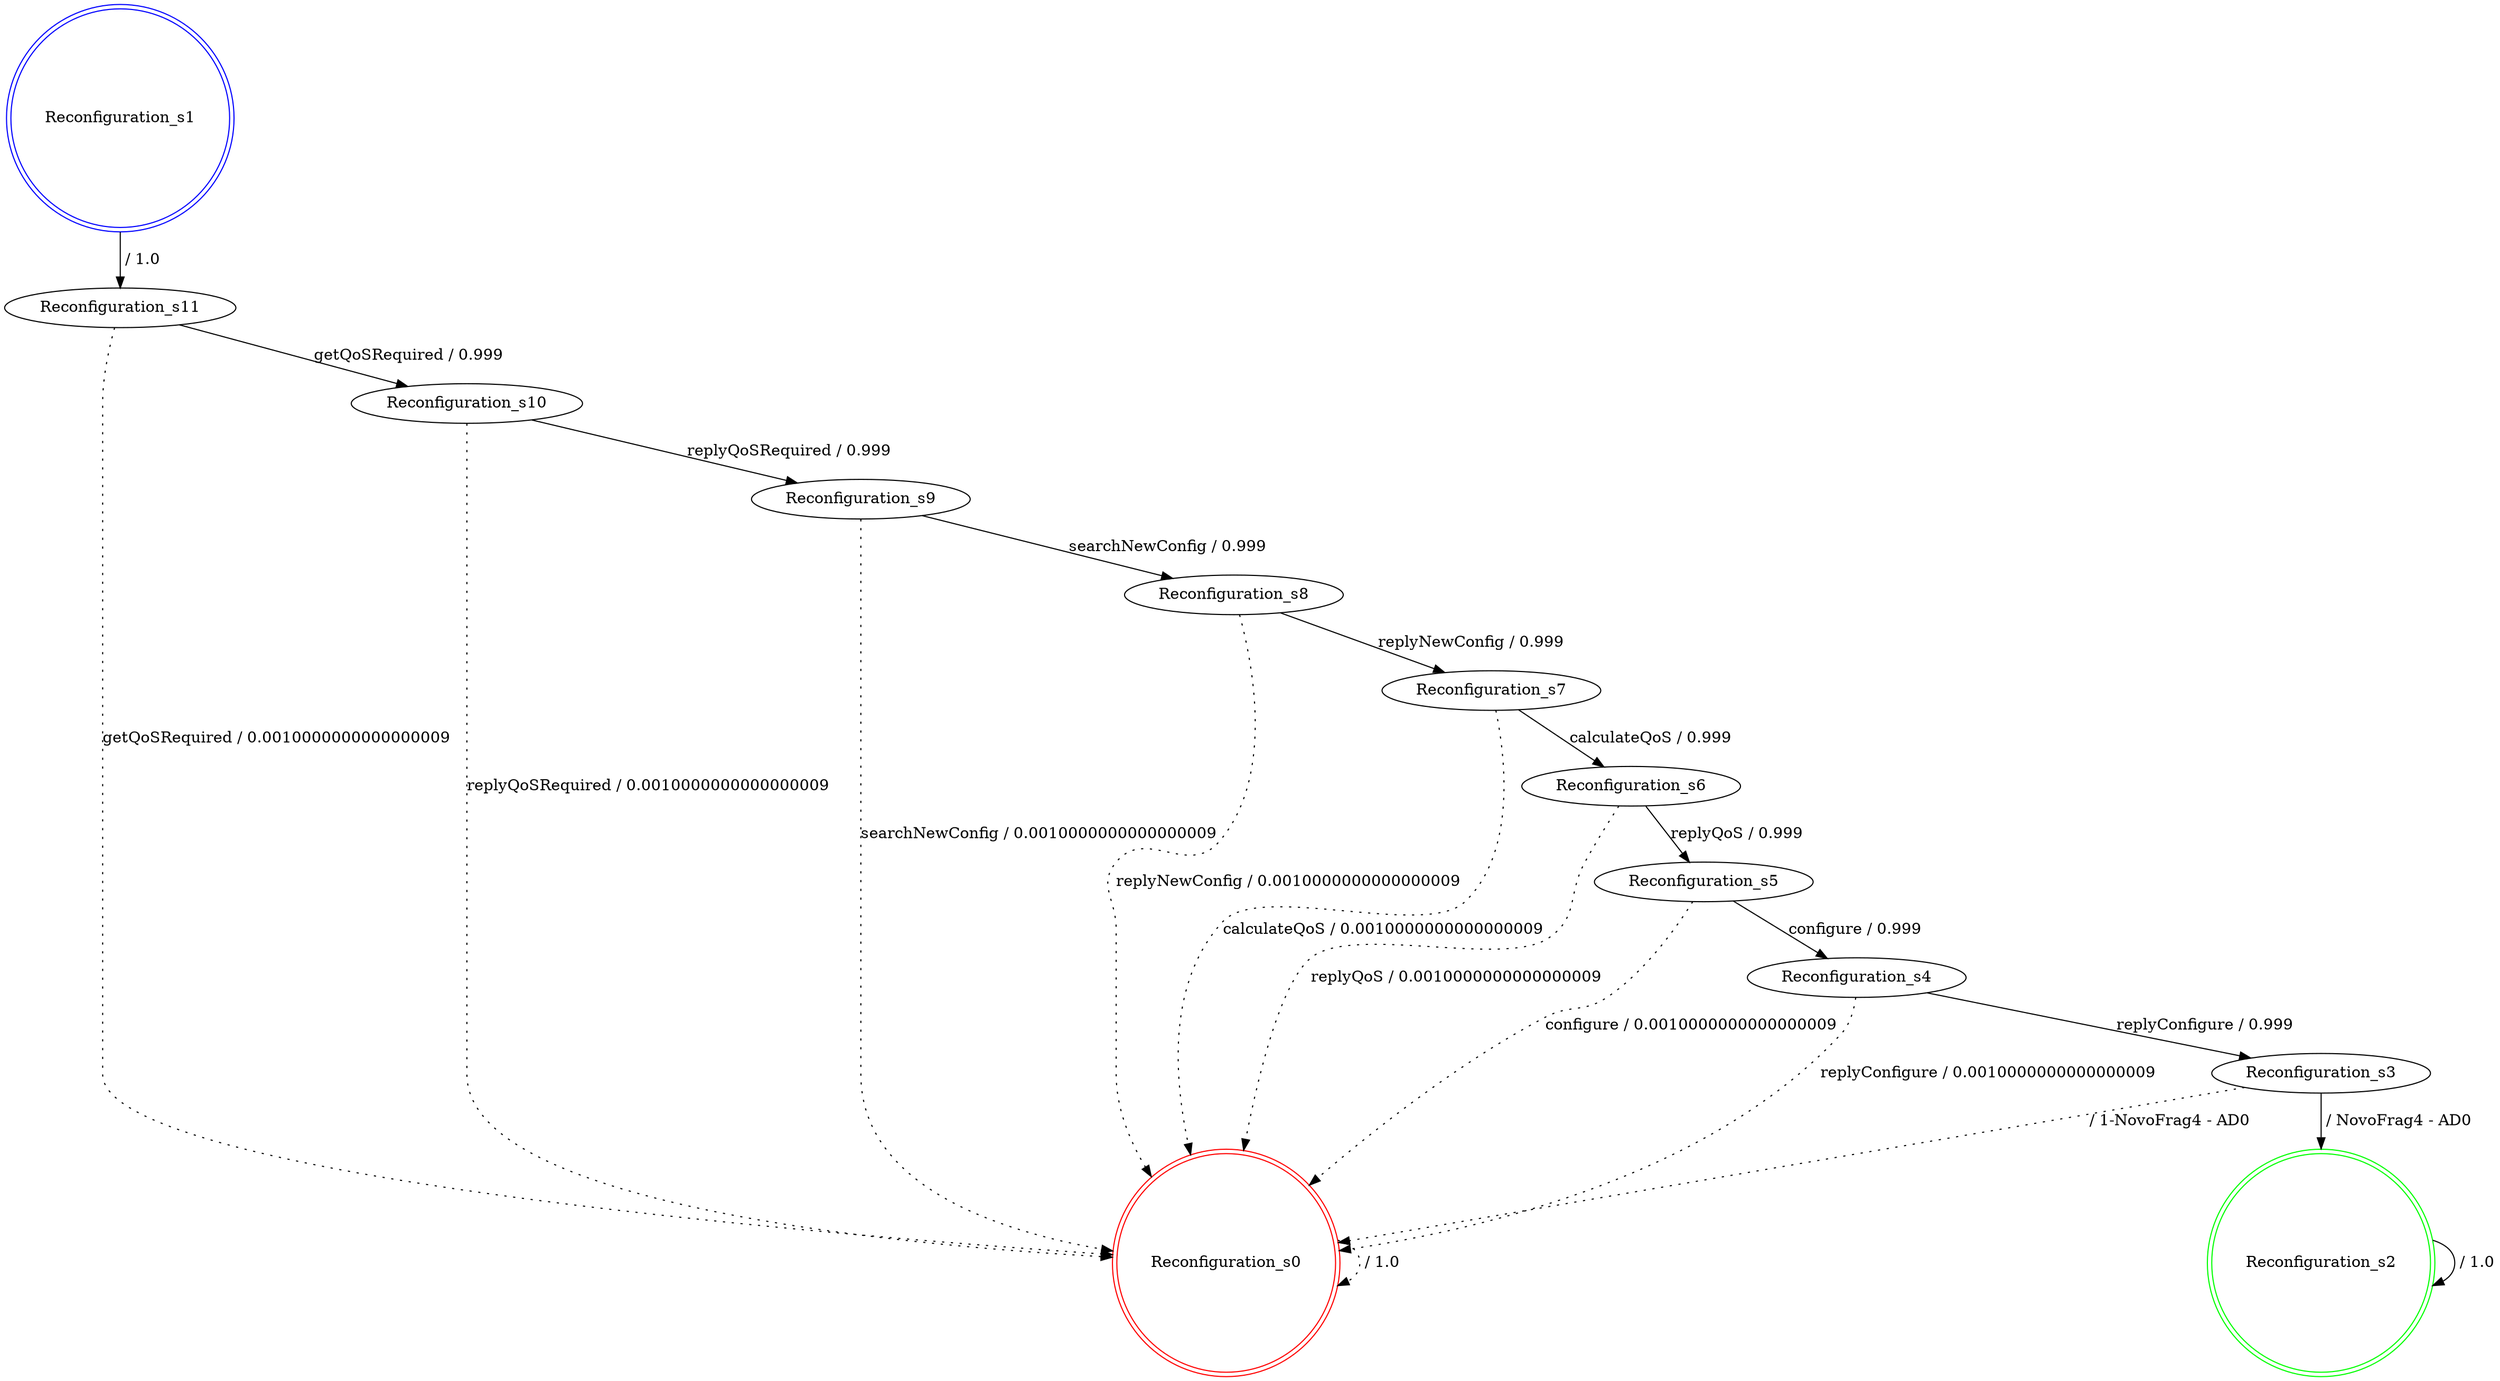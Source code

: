 digraph graphname {
Reconfiguration_s0 [label="Reconfiguration_s0",color=red,shape=doublecircle ];
Reconfiguration_s1 [label="Reconfiguration_s1",color=blue,shape=doublecircle ];
Reconfiguration_s2 [label="Reconfiguration_s2",color=green,shape=doublecircle ];
Reconfiguration_s3 [label="Reconfiguration_s3" ];
Reconfiguration_s4 [label="Reconfiguration_s4" ];
Reconfiguration_s5 [label="Reconfiguration_s5" ];
Reconfiguration_s6 [label="Reconfiguration_s6" ];
Reconfiguration_s7 [label="Reconfiguration_s7" ];
Reconfiguration_s8 [label="Reconfiguration_s8" ];
Reconfiguration_s9 [label="Reconfiguration_s9" ];
Reconfiguration_s10 [label="Reconfiguration_s10" ];
Reconfiguration_s11 [label="Reconfiguration_s11" ];
Reconfiguration_s0 -> Reconfiguration_s0 [label=" / 1.0", style=dotted];
Reconfiguration_s1 -> Reconfiguration_s11 [label=" / 1.0"];
Reconfiguration_s2 -> Reconfiguration_s2 [label=" / 1.0"];
Reconfiguration_s3 -> Reconfiguration_s2 [label=" / NovoFrag4 - AD0"];
Reconfiguration_s3 -> Reconfiguration_s0 [label=" / 1-NovoFrag4 - AD0", style=dotted];
Reconfiguration_s4 -> Reconfiguration_s3 [label="replyConfigure / 0.999"];
Reconfiguration_s4 -> Reconfiguration_s0 [label="replyConfigure / 0.0010000000000000009", style=dotted];
Reconfiguration_s5 -> Reconfiguration_s4 [label="configure / 0.999"];
Reconfiguration_s5 -> Reconfiguration_s0 [label="configure / 0.0010000000000000009", style=dotted];
Reconfiguration_s6 -> Reconfiguration_s5 [label="replyQoS / 0.999"];
Reconfiguration_s6 -> Reconfiguration_s0 [label="replyQoS / 0.0010000000000000009", style=dotted];
Reconfiguration_s7 -> Reconfiguration_s6 [label="calculateQoS / 0.999"];
Reconfiguration_s7 -> Reconfiguration_s0 [label="calculateQoS / 0.0010000000000000009", style=dotted];
Reconfiguration_s8 -> Reconfiguration_s7 [label="replyNewConfig / 0.999"];
Reconfiguration_s8 -> Reconfiguration_s0 [label="replyNewConfig / 0.0010000000000000009", style=dotted];
Reconfiguration_s9 -> Reconfiguration_s8 [label="searchNewConfig / 0.999"];
Reconfiguration_s9 -> Reconfiguration_s0 [label="searchNewConfig / 0.0010000000000000009", style=dotted];
Reconfiguration_s10 -> Reconfiguration_s9 [label="replyQoSRequired / 0.999"];
Reconfiguration_s10 -> Reconfiguration_s0 [label="replyQoSRequired / 0.0010000000000000009", style=dotted];
Reconfiguration_s11 -> Reconfiguration_s10 [label="getQoSRequired / 0.999"];
Reconfiguration_s11 -> Reconfiguration_s0 [label="getQoSRequired / 0.0010000000000000009", style=dotted];
}